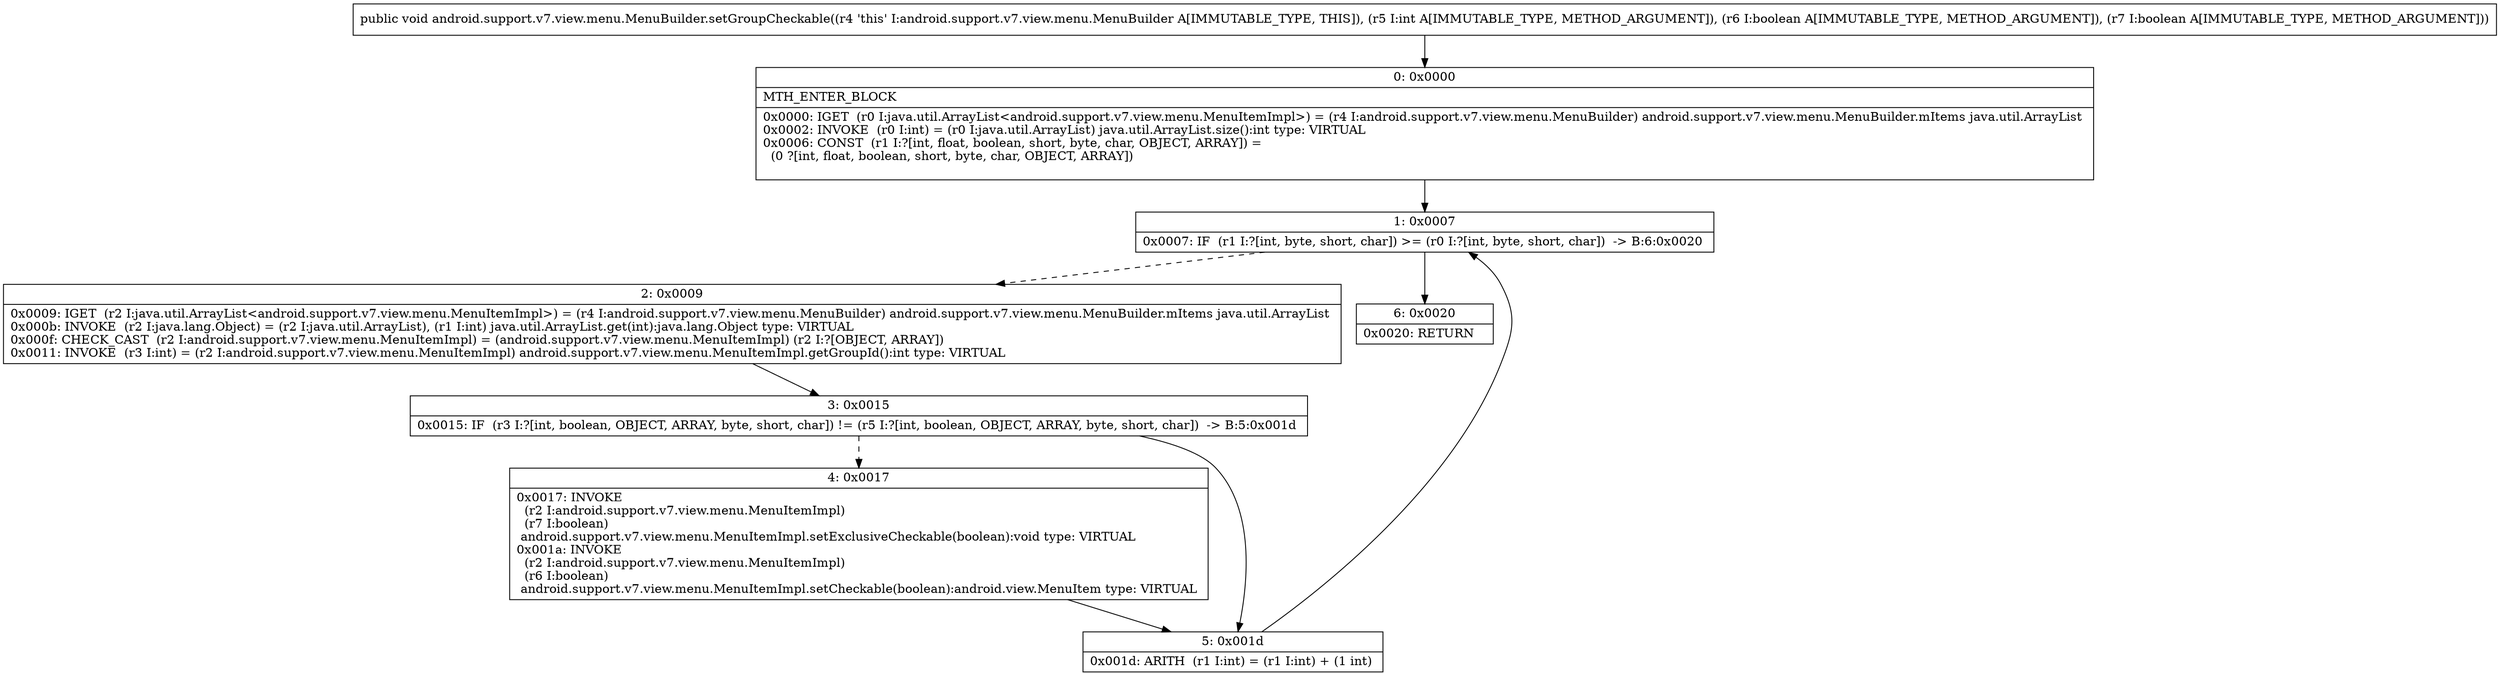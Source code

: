 digraph "CFG forandroid.support.v7.view.menu.MenuBuilder.setGroupCheckable(IZZ)V" {
Node_0 [shape=record,label="{0\:\ 0x0000|MTH_ENTER_BLOCK\l|0x0000: IGET  (r0 I:java.util.ArrayList\<android.support.v7.view.menu.MenuItemImpl\>) = (r4 I:android.support.v7.view.menu.MenuBuilder) android.support.v7.view.menu.MenuBuilder.mItems java.util.ArrayList \l0x0002: INVOKE  (r0 I:int) = (r0 I:java.util.ArrayList) java.util.ArrayList.size():int type: VIRTUAL \l0x0006: CONST  (r1 I:?[int, float, boolean, short, byte, char, OBJECT, ARRAY]) = \l  (0 ?[int, float, boolean, short, byte, char, OBJECT, ARRAY])\l \l}"];
Node_1 [shape=record,label="{1\:\ 0x0007|0x0007: IF  (r1 I:?[int, byte, short, char]) \>= (r0 I:?[int, byte, short, char])  \-\> B:6:0x0020 \l}"];
Node_2 [shape=record,label="{2\:\ 0x0009|0x0009: IGET  (r2 I:java.util.ArrayList\<android.support.v7.view.menu.MenuItemImpl\>) = (r4 I:android.support.v7.view.menu.MenuBuilder) android.support.v7.view.menu.MenuBuilder.mItems java.util.ArrayList \l0x000b: INVOKE  (r2 I:java.lang.Object) = (r2 I:java.util.ArrayList), (r1 I:int) java.util.ArrayList.get(int):java.lang.Object type: VIRTUAL \l0x000f: CHECK_CAST  (r2 I:android.support.v7.view.menu.MenuItemImpl) = (android.support.v7.view.menu.MenuItemImpl) (r2 I:?[OBJECT, ARRAY]) \l0x0011: INVOKE  (r3 I:int) = (r2 I:android.support.v7.view.menu.MenuItemImpl) android.support.v7.view.menu.MenuItemImpl.getGroupId():int type: VIRTUAL \l}"];
Node_3 [shape=record,label="{3\:\ 0x0015|0x0015: IF  (r3 I:?[int, boolean, OBJECT, ARRAY, byte, short, char]) != (r5 I:?[int, boolean, OBJECT, ARRAY, byte, short, char])  \-\> B:5:0x001d \l}"];
Node_4 [shape=record,label="{4\:\ 0x0017|0x0017: INVOKE  \l  (r2 I:android.support.v7.view.menu.MenuItemImpl)\l  (r7 I:boolean)\l android.support.v7.view.menu.MenuItemImpl.setExclusiveCheckable(boolean):void type: VIRTUAL \l0x001a: INVOKE  \l  (r2 I:android.support.v7.view.menu.MenuItemImpl)\l  (r6 I:boolean)\l android.support.v7.view.menu.MenuItemImpl.setCheckable(boolean):android.view.MenuItem type: VIRTUAL \l}"];
Node_5 [shape=record,label="{5\:\ 0x001d|0x001d: ARITH  (r1 I:int) = (r1 I:int) + (1 int) \l}"];
Node_6 [shape=record,label="{6\:\ 0x0020|0x0020: RETURN   \l}"];
MethodNode[shape=record,label="{public void android.support.v7.view.menu.MenuBuilder.setGroupCheckable((r4 'this' I:android.support.v7.view.menu.MenuBuilder A[IMMUTABLE_TYPE, THIS]), (r5 I:int A[IMMUTABLE_TYPE, METHOD_ARGUMENT]), (r6 I:boolean A[IMMUTABLE_TYPE, METHOD_ARGUMENT]), (r7 I:boolean A[IMMUTABLE_TYPE, METHOD_ARGUMENT])) }"];
MethodNode -> Node_0;
Node_0 -> Node_1;
Node_1 -> Node_2[style=dashed];
Node_1 -> Node_6;
Node_2 -> Node_3;
Node_3 -> Node_4[style=dashed];
Node_3 -> Node_5;
Node_4 -> Node_5;
Node_5 -> Node_1;
}

